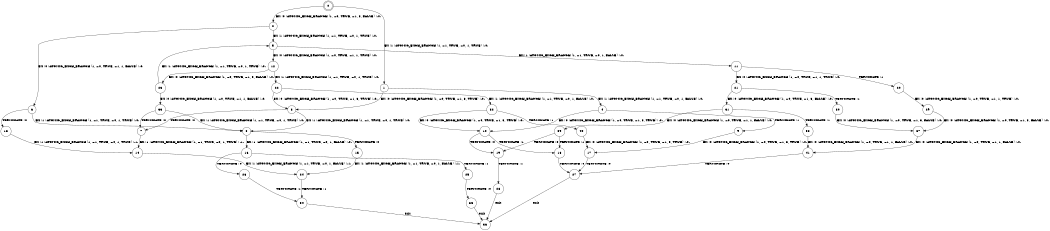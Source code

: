 digraph BCG {
size = "7, 10.5";
center = TRUE;
node [shape = circle];
0 [peripheries = 2];
0 -> 1 [label = "EX !1 !ATOMIC_EXCH_BRANCH (1, +1, TRUE, +0, 1, TRUE) !:0:"];
0 -> 2 [label = "EX !0 !ATOMIC_EXCH_BRANCH (1, +0, TRUE, +1, 3, FALSE) !:0:"];
1 -> 3 [label = "EX !0 !ATOMIC_EXCH_BRANCH (1, +0, TRUE, +1, 3, TRUE) !:0:"];
1 -> 4 [label = "EX !1 !ATOMIC_EXCH_BRANCH (1, +1, TRUE, +0, 1, FALSE) !:0:"];
2 -> 5 [label = "EX !1 !ATOMIC_EXCH_BRANCH (1, +1, TRUE, +0, 1, TRUE) !:0:"];
2 -> 6 [label = "EX !0 !ATOMIC_EXCH_BRANCH (1, +0, TRUE, +1, 1, FALSE) !:0:"];
3 -> 7 [label = "TERMINATE !0"];
3 -> 8 [label = "EX !1 !ATOMIC_EXCH_BRANCH (1, +1, TRUE, +0, 1, TRUE) !:0:"];
4 -> 9 [label = "TERMINATE !1"];
4 -> 10 [label = "EX !0 !ATOMIC_EXCH_BRANCH (1, +0, TRUE, +1, 3, TRUE) !:0:"];
5 -> 11 [label = "EX !1 !ATOMIC_EXCH_BRANCH (1, +1, TRUE, +0, 1, FALSE) !:0:"];
5 -> 12 [label = "EX !0 !ATOMIC_EXCH_BRANCH (1, +0, TRUE, +1, 1, TRUE) !:0:"];
6 -> 13 [label = "TERMINATE !0"];
6 -> 8 [label = "EX !1 !ATOMIC_EXCH_BRANCH (1, +1, TRUE, +0, 1, TRUE) !:0:"];
7 -> 14 [label = "EX !1 !ATOMIC_EXCH_BRANCH (1, +1, TRUE, +0, 1, TRUE) !:1:"];
8 -> 15 [label = "TERMINATE !0"];
8 -> 16 [label = "EX !1 !ATOMIC_EXCH_BRANCH (1, +1, TRUE, +0, 1, FALSE) !:0:"];
9 -> 17 [label = "EX !0 !ATOMIC_EXCH_BRANCH (1, +0, TRUE, +1, 3, TRUE) !:0:"];
10 -> 18 [label = "TERMINATE !1"];
10 -> 19 [label = "TERMINATE !0"];
11 -> 20 [label = "TERMINATE !1"];
11 -> 21 [label = "EX !0 !ATOMIC_EXCH_BRANCH (1, +0, TRUE, +1, 1, TRUE) !:0:"];
12 -> 22 [label = "EX !1 !ATOMIC_EXCH_BRANCH (1, +1, TRUE, +0, 1, TRUE) !:0:"];
12 -> 23 [label = "EX !0 !ATOMIC_EXCH_BRANCH (1, +0, TRUE, +1, 3, FALSE) !:0:"];
13 -> 14 [label = "EX !1 !ATOMIC_EXCH_BRANCH (1, +1, TRUE, +0, 1, TRUE) !:1:"];
14 -> 24 [label = "EX !1 !ATOMIC_EXCH_BRANCH (1, +1, TRUE, +0, 1, FALSE) !:1:"];
15 -> 24 [label = "EX !1 !ATOMIC_EXCH_BRANCH (1, +1, TRUE, +0, 1, FALSE) !:1:"];
16 -> 25 [label = "TERMINATE !1"];
16 -> 26 [label = "TERMINATE !0"];
17 -> 27 [label = "TERMINATE !0"];
18 -> 27 [label = "TERMINATE !0"];
19 -> 28 [label = "TERMINATE !1"];
20 -> 29 [label = "EX !0 !ATOMIC_EXCH_BRANCH (1, +0, TRUE, +1, 1, TRUE) !:0:"];
21 -> 30 [label = "TERMINATE !1"];
21 -> 31 [label = "EX !0 !ATOMIC_EXCH_BRANCH (1, +0, TRUE, +1, 3, FALSE) !:0:"];
22 -> 32 [label = "EX !1 !ATOMIC_EXCH_BRANCH (1, +1, TRUE, +0, 1, FALSE) !:0:"];
22 -> 3 [label = "EX !0 !ATOMIC_EXCH_BRANCH (1, +0, TRUE, +1, 3, TRUE) !:0:"];
23 -> 5 [label = "EX !1 !ATOMIC_EXCH_BRANCH (1, +1, TRUE, +0, 1, TRUE) !:0:"];
23 -> 33 [label = "EX !0 !ATOMIC_EXCH_BRANCH (1, +0, TRUE, +1, 1, FALSE) !:0:"];
24 -> 34 [label = "TERMINATE !1"];
25 -> 35 [label = "TERMINATE !0"];
26 -> 34 [label = "TERMINATE !1"];
27 -> 36 [label = "exit"];
28 -> 36 [label = "exit"];
29 -> 37 [label = "EX !0 !ATOMIC_EXCH_BRANCH (1, +0, TRUE, +1, 3, FALSE) !:0:"];
30 -> 37 [label = "EX !0 !ATOMIC_EXCH_BRANCH (1, +0, TRUE, +1, 3, FALSE) !:0:"];
31 -> 38 [label = "TERMINATE !1"];
31 -> 39 [label = "EX !0 !ATOMIC_EXCH_BRANCH (1, +0, TRUE, +1, 1, FALSE) !:0:"];
32 -> 40 [label = "TERMINATE !1"];
32 -> 10 [label = "EX !0 !ATOMIC_EXCH_BRANCH (1, +0, TRUE, +1, 3, TRUE) !:0:"];
33 -> 7 [label = "TERMINATE !0"];
33 -> 8 [label = "EX !1 !ATOMIC_EXCH_BRANCH (1, +1, TRUE, +0, 1, TRUE) !:0:"];
34 -> 36 [label = "exit"];
35 -> 36 [label = "exit"];
37 -> 41 [label = "EX !0 !ATOMIC_EXCH_BRANCH (1, +0, TRUE, +1, 1, FALSE) !:0:"];
38 -> 41 [label = "EX !0 !ATOMIC_EXCH_BRANCH (1, +0, TRUE, +1, 1, FALSE) !:0:"];
39 -> 18 [label = "TERMINATE !1"];
39 -> 19 [label = "TERMINATE !0"];
40 -> 17 [label = "EX !0 !ATOMIC_EXCH_BRANCH (1, +0, TRUE, +1, 3, TRUE) !:0:"];
41 -> 27 [label = "TERMINATE !0"];
}
